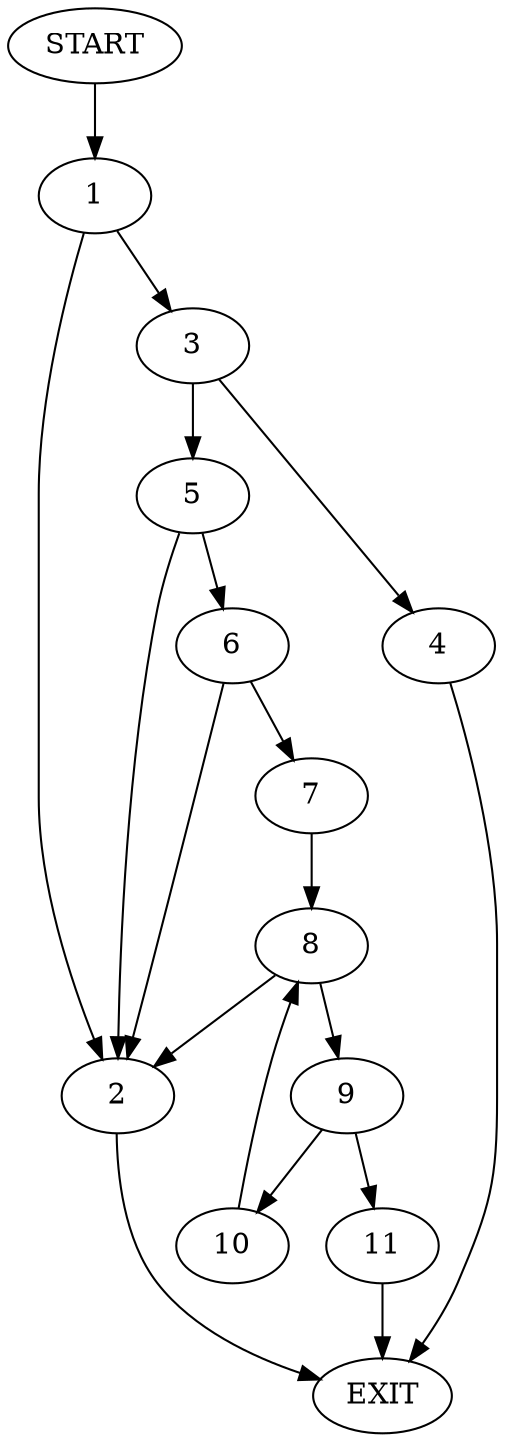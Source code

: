 digraph {
0 [label="START"]
12 [label="EXIT"]
0 -> 1
1 -> 2
1 -> 3
2 -> 12
3 -> 4
3 -> 5
5 -> 6
5 -> 2
4 -> 12
6 -> 7
6 -> 2
7 -> 8
8 -> 2
8 -> 9
9 -> 10
9 -> 11
11 -> 12
10 -> 8
}
